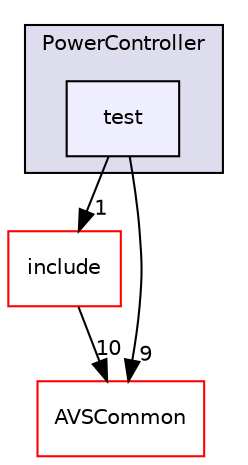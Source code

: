 digraph "/workplace/avs-device-sdk/CapabilityAgents/PowerController/test" {
  compound=true
  node [ fontsize="10", fontname="Helvetica"];
  edge [ labelfontsize="10", labelfontname="Helvetica"];
  subgraph clusterdir_32f5978b09742a25fd0ec6ffcbf8c09b {
    graph [ bgcolor="#ddddee", pencolor="black", label="PowerController" fontname="Helvetica", fontsize="10", URL="dir_32f5978b09742a25fd0ec6ffcbf8c09b.html"]
  dir_43cd3a85d8a0e6b28bcbca1785b1ab8a [shape=box, label="test", style="filled", fillcolor="#eeeeff", pencolor="black", URL="dir_43cd3a85d8a0e6b28bcbca1785b1ab8a.html"];
  }
  dir_5373cc4a2a660f7130b6ded797fc2fed [shape=box label="include" fillcolor="white" style="filled" color="red" URL="dir_5373cc4a2a660f7130b6ded797fc2fed.html"];
  dir_13e65effb2bde530b17b3d5eefcd0266 [shape=box label="AVSCommon" fillcolor="white" style="filled" color="red" URL="dir_13e65effb2bde530b17b3d5eefcd0266.html"];
  dir_5373cc4a2a660f7130b6ded797fc2fed->dir_13e65effb2bde530b17b3d5eefcd0266 [headlabel="10", labeldistance=1.5 headhref="dir_000395_000017.html"];
  dir_43cd3a85d8a0e6b28bcbca1785b1ab8a->dir_5373cc4a2a660f7130b6ded797fc2fed [headlabel="1", labeldistance=1.5 headhref="dir_000398_000395.html"];
  dir_43cd3a85d8a0e6b28bcbca1785b1ab8a->dir_13e65effb2bde530b17b3d5eefcd0266 [headlabel="9", labeldistance=1.5 headhref="dir_000398_000017.html"];
}
